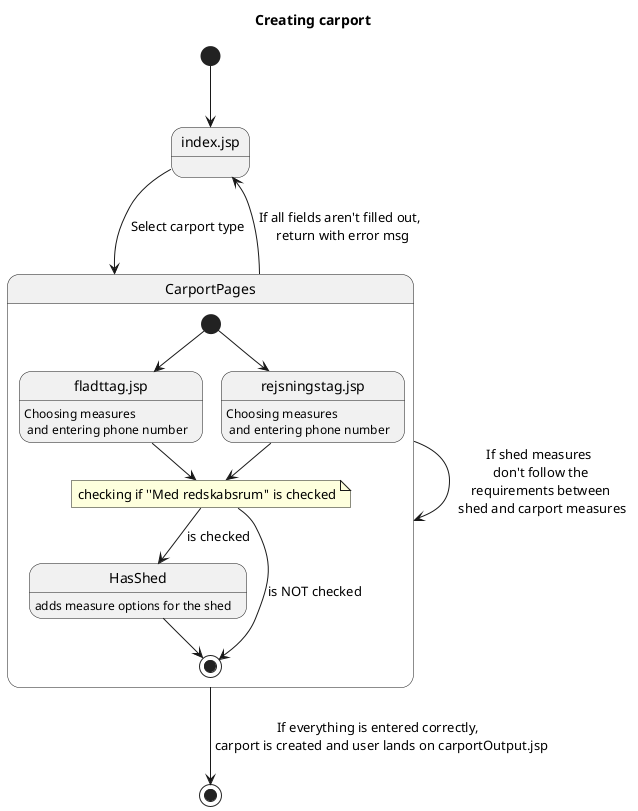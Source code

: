 @startuml

Title Creating carport
State StartPage

[*] --> StartPage
StartPage --> CarportPages : Select carport type
state CarportPages {
[*] --> CarportFladtTag
CarportFladtTag : Choosing measures \n and entering phone number
[*] --> CarportRejsningsTag
CarportRejsningsTag : Choosing measures \n and entering phone number

note "checking if ''Med redskabsrum'' is checked" as hej
CarportFladtTag --> hej
CarportRejsningsTag --> hej
hej --> HasShed : is checked
HasShed : adds measure options for the shed

hej --> [*] : is NOT checked
HasShed --> [*]

}

CarportPages --> StartPage : If all fields aren't filled out, \n return with error msg
CarportPages --> CarportPages : If shed measures \n don't follow the \n requirements between \n shed and carport measures
CarportPages --> [*] : If everything is entered correctly, \n carport is created and user lands on carportOutput.jsp


State "fladttag.jsp" as CarportFladtTag
State "rejsningstag.jsp" as CarportRejsningsTag
State "index.jsp" as StartPage


@enduml